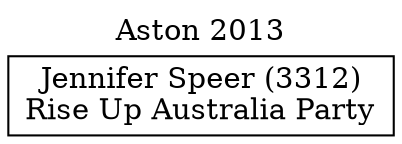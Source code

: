 // House preference flow
digraph "Jennifer Speer (3312)_Aston_2013" {
	graph [label="Aston 2013" labelloc=t mclimit=10]
	node [shape=box]
	"Jennifer Speer (3312)" [label="Jennifer Speer (3312)
Rise Up Australia Party"]
}
